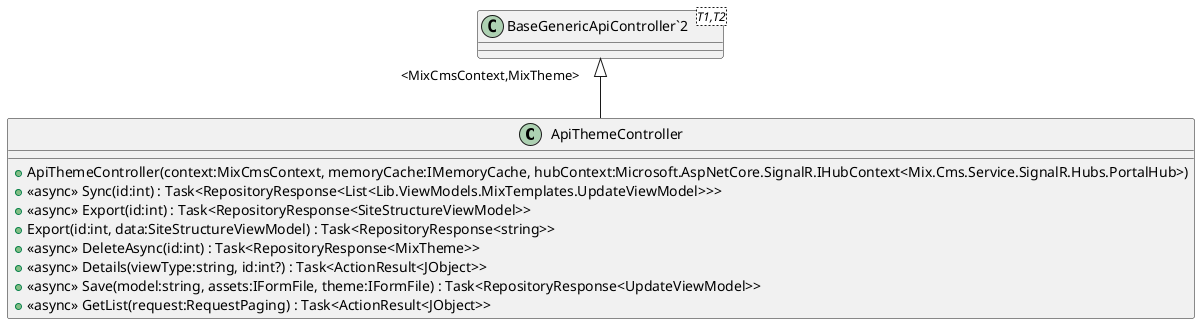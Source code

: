 @startuml
class ApiThemeController {
    + ApiThemeController(context:MixCmsContext, memoryCache:IMemoryCache, hubContext:Microsoft.AspNetCore.SignalR.IHubContext<Mix.Cms.Service.SignalR.Hubs.PortalHub>)
    + <<async>> Sync(id:int) : Task<RepositoryResponse<List<Lib.ViewModels.MixTemplates.UpdateViewModel>>>
    + <<async>> Export(id:int) : Task<RepositoryResponse<SiteStructureViewModel>>
    + Export(id:int, data:SiteStructureViewModel) : Task<RepositoryResponse<string>>
    + <<async>> DeleteAsync(id:int) : Task<RepositoryResponse<MixTheme>>
    + <<async>> Details(viewType:string, id:int?) : Task<ActionResult<JObject>>
    + <<async>> Save(model:string, assets:IFormFile, theme:IFormFile) : Task<RepositoryResponse<UpdateViewModel>>
    + <<async>> GetList(request:RequestPaging) : Task<ActionResult<JObject>>
}
class "BaseGenericApiController`2"<T1,T2> {
}
"BaseGenericApiController`2" "<MixCmsContext,MixTheme>" <|-- ApiThemeController
@enduml
